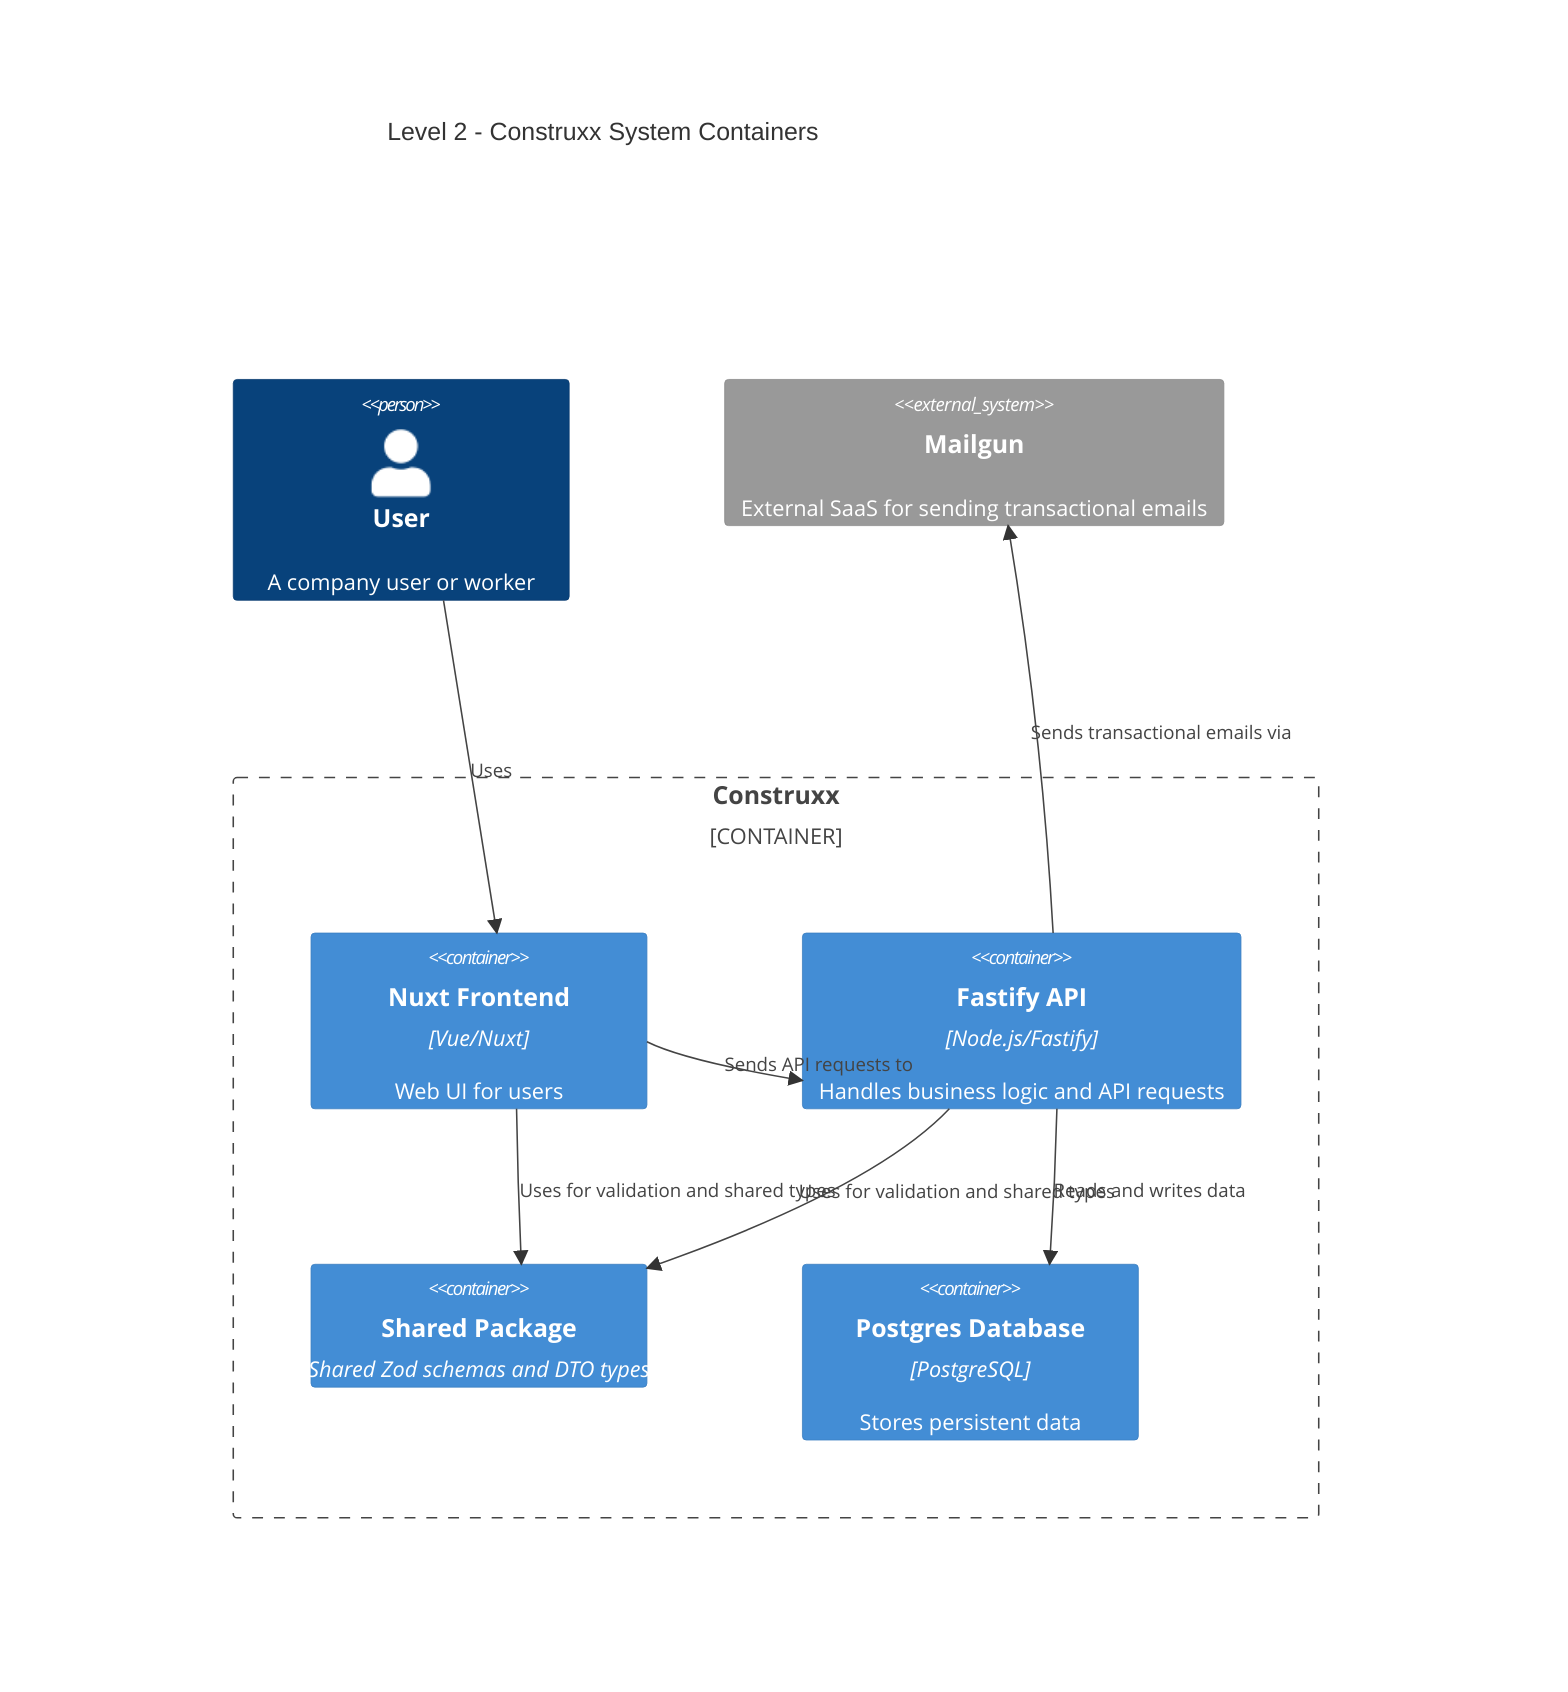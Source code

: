 C4Container
title Level 2 - Construxx System Containers

Person(user, "User", "A company user or worker")

System_Ext(mailgun, "Mailgun", "External SaaS for sending transactional emails")

Container_Boundary(construxx, "Construxx") {
  Container(nuxtFrontend, "Nuxt Frontend", "Vue/Nuxt", "Web UI for users")
  Container(fastifyAPI, "Fastify API", "Node.js/Fastify", "Handles business logic and API requests")
  Container(sharedPackage, "Shared Package", "Shared Zod schemas and DTO types")
  Container(postgres, "Postgres Database", "PostgreSQL", "Stores persistent data")
}

Rel(user, nuxtFrontend, "Uses")
Rel(nuxtFrontend, fastifyAPI, "Sends API requests to")
Rel(fastifyAPI, sharedPackage, "Uses for validation and shared types")
Rel(nuxtFrontend, sharedPackage, "Uses for validation and shared types")
Rel(fastifyAPI, postgres, "Reads and writes data")
Rel(fastifyAPI, mailgun, "Sends transactional emails via")

UpdateLayoutConfig($c4ShapeInRow="2", $c4BoundaryInRow="1")